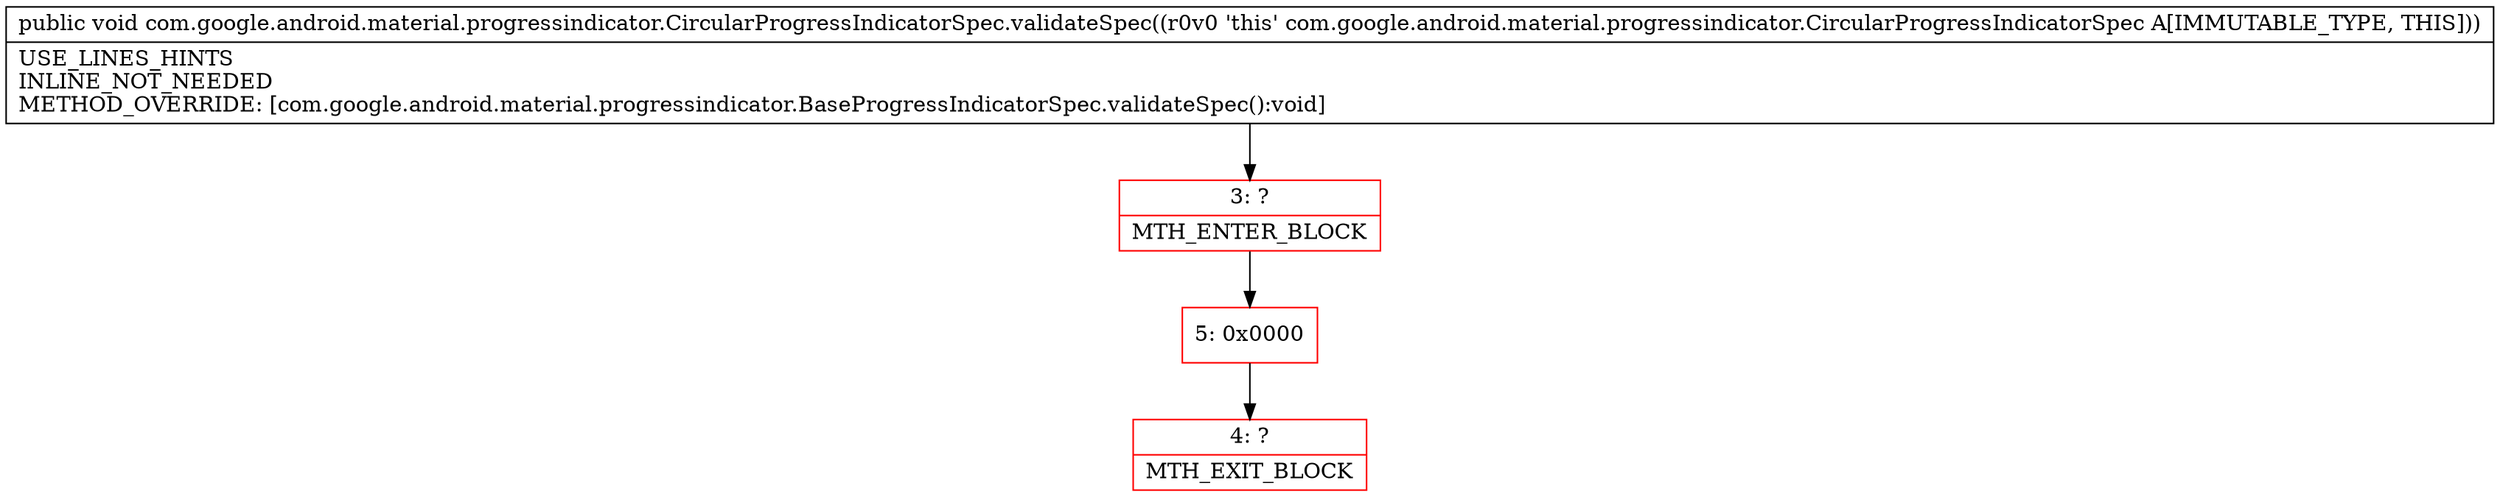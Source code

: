 digraph "CFG forcom.google.android.material.progressindicator.CircularProgressIndicatorSpec.validateSpec()V" {
subgraph cluster_Region_1823496153 {
label = "R(0)";
node [shape=record,color=blue];
}
Node_3 [shape=record,color=red,label="{3\:\ ?|MTH_ENTER_BLOCK\l}"];
Node_5 [shape=record,color=red,label="{5\:\ 0x0000}"];
Node_4 [shape=record,color=red,label="{4\:\ ?|MTH_EXIT_BLOCK\l}"];
MethodNode[shape=record,label="{public void com.google.android.material.progressindicator.CircularProgressIndicatorSpec.validateSpec((r0v0 'this' com.google.android.material.progressindicator.CircularProgressIndicatorSpec A[IMMUTABLE_TYPE, THIS]))  | USE_LINES_HINTS\lINLINE_NOT_NEEDED\lMETHOD_OVERRIDE: [com.google.android.material.progressindicator.BaseProgressIndicatorSpec.validateSpec():void]\l}"];
MethodNode -> Node_3;Node_3 -> Node_5;
Node_5 -> Node_4;
}

